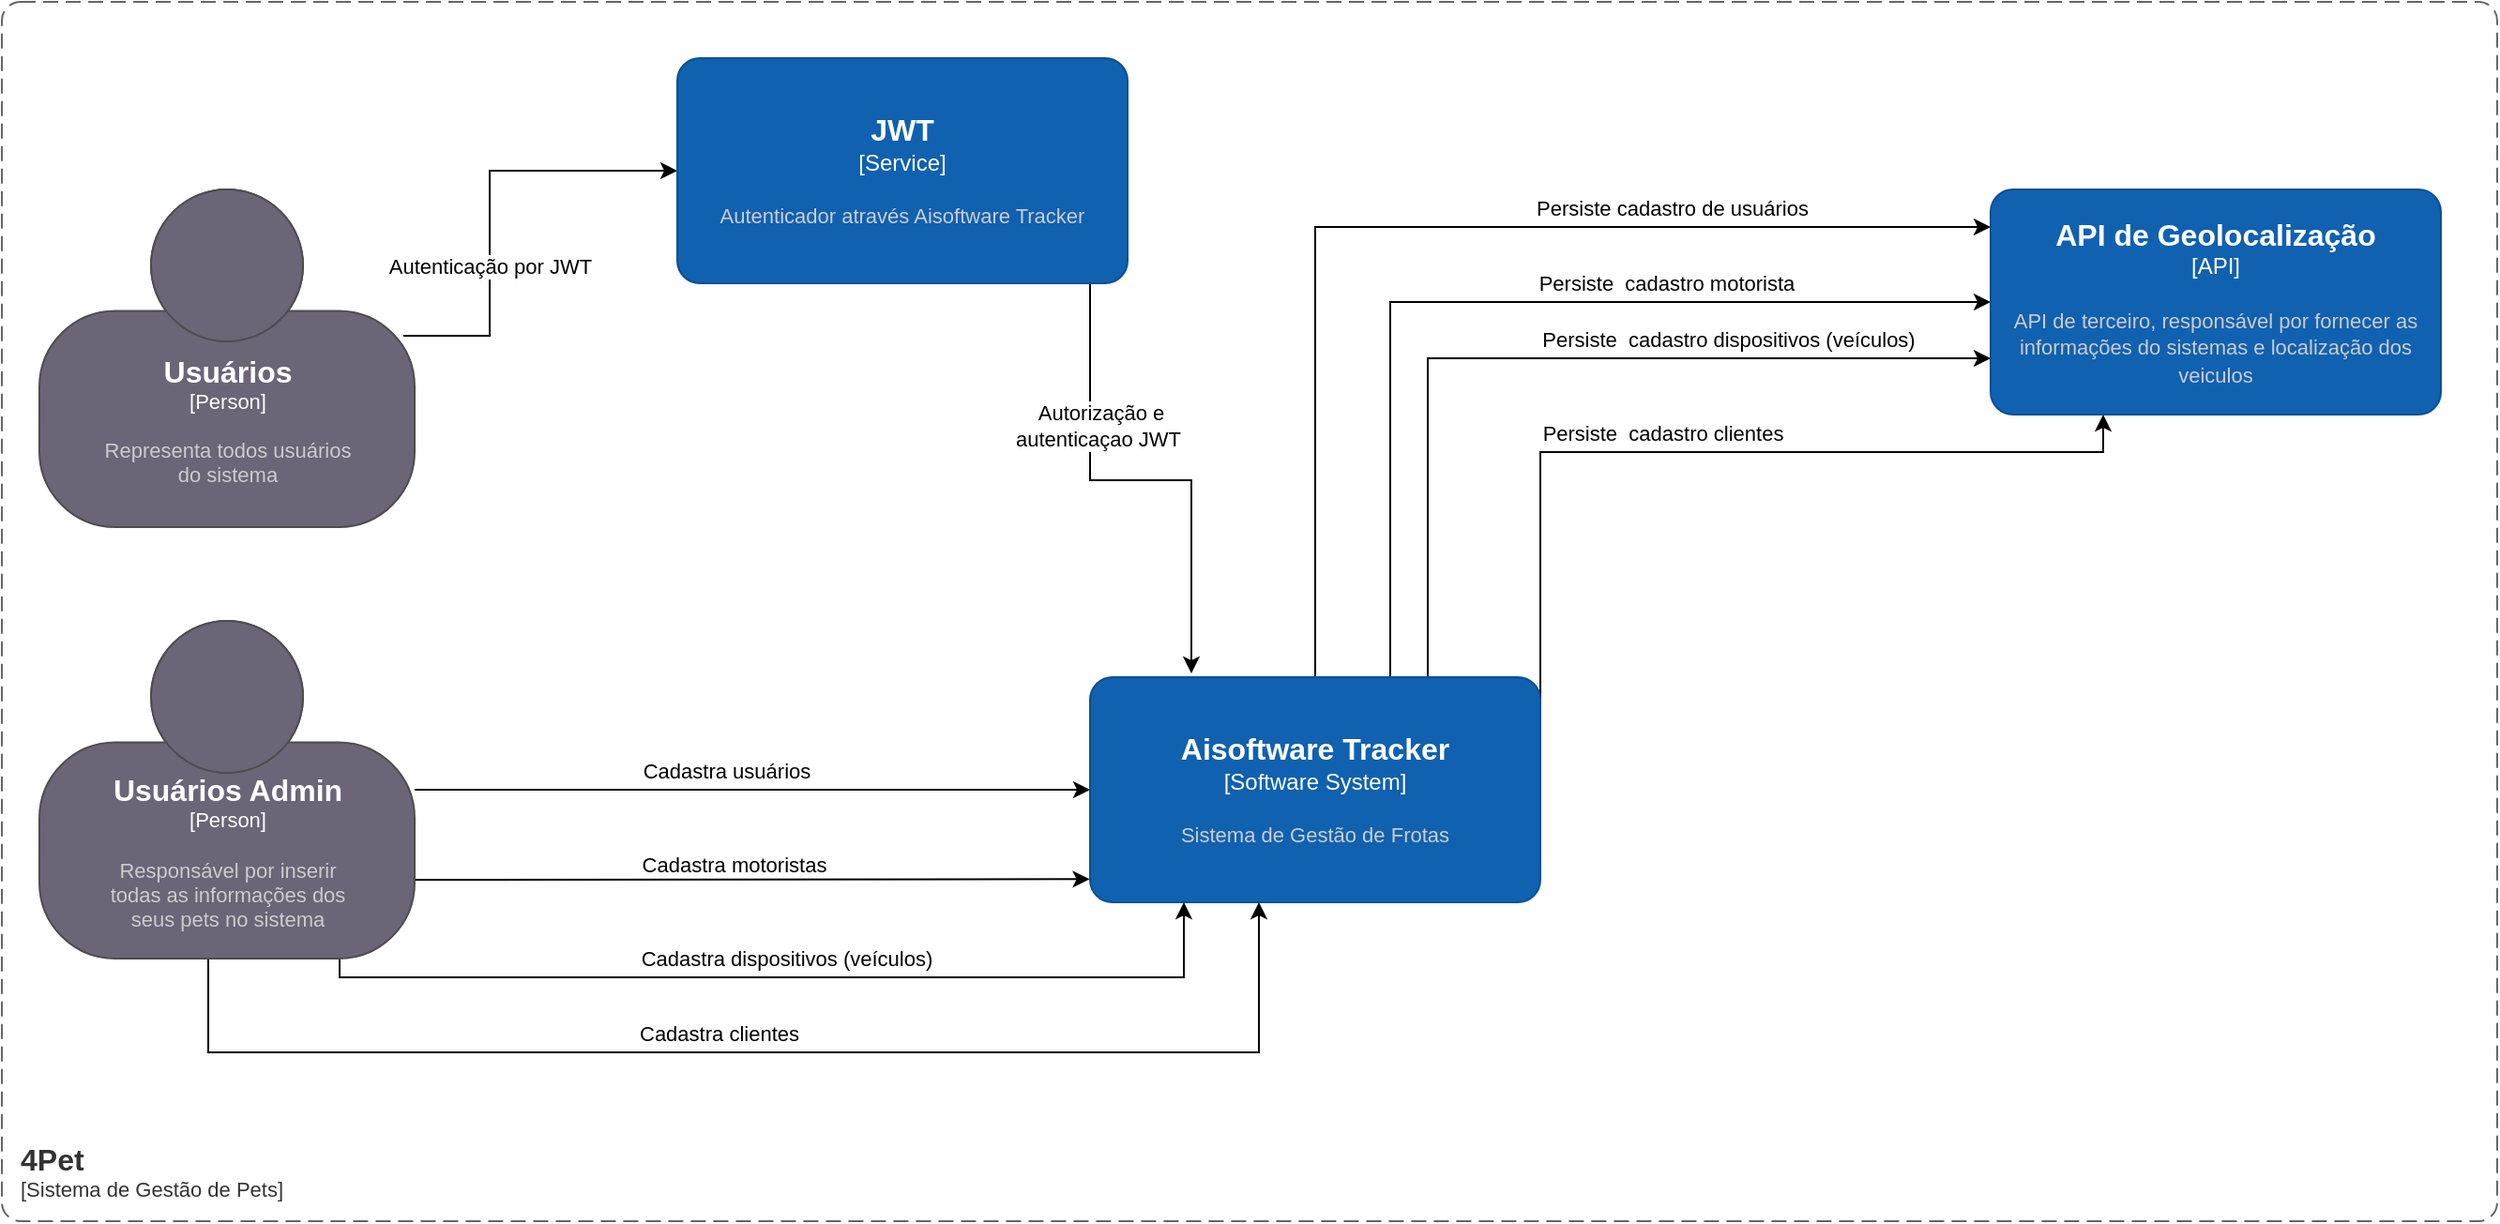 <mxfile version="20.2.3" type="device"><diagram id="1LQYR9zd2X4RSZXD0-Lx" name="Página-1"><mxGraphModel dx="1837" dy="1601" grid="1" gridSize="10" guides="1" tooltips="1" connect="1" arrows="1" fold="1" page="1" pageScale="1" pageWidth="827" pageHeight="1169" math="0" shadow="0"><root><mxCell id="0"/><mxCell id="1" parent="0"/><mxCell id="N31Itm3aYIPk7wBwoB-7-45" style="edgeStyle=orthogonalEdgeStyle;rounded=0;orthogonalLoop=1;jettySize=auto;html=1;" edge="1" parent="1" source="N31Itm3aYIPk7wBwoB-7-12" target="N31Itm3aYIPk7wBwoB-7-36"><mxGeometry relative="1" as="geometry"><Array as="points"><mxPoint x="120" y="40"/></Array></mxGeometry></mxCell><mxCell id="N31Itm3aYIPk7wBwoB-7-52" value="Persiste cadastro de usuários" style="edgeLabel;html=1;align=center;verticalAlign=middle;resizable=0;points=[];" vertex="1" connectable="0" parent="N31Itm3aYIPk7wBwoB-7-45"><mxGeometry x="0.3" y="-2" relative="1" as="geometry"><mxPoint x="40" y="-12" as="offset"/></mxGeometry></mxCell><mxCell id="N31Itm3aYIPk7wBwoB-7-46" style="edgeStyle=orthogonalEdgeStyle;rounded=0;orthogonalLoop=1;jettySize=auto;html=1;entryX=0;entryY=0.5;entryDx=0;entryDy=0;entryPerimeter=0;" edge="1" parent="1" source="N31Itm3aYIPk7wBwoB-7-12" target="N31Itm3aYIPk7wBwoB-7-36"><mxGeometry relative="1" as="geometry"><Array as="points"><mxPoint x="160" y="80"/></Array></mxGeometry></mxCell><mxCell id="N31Itm3aYIPk7wBwoB-7-53" value="Persiste&amp;nbsp; cadastro motorista" style="edgeLabel;html=1;align=center;verticalAlign=middle;resizable=0;points=[];" vertex="1" connectable="0" parent="N31Itm3aYIPk7wBwoB-7-46"><mxGeometry x="0.335" relative="1" as="geometry"><mxPoint y="-10" as="offset"/></mxGeometry></mxCell><mxCell id="N31Itm3aYIPk7wBwoB-7-55" style="edgeStyle=orthogonalEdgeStyle;rounded=0;orthogonalLoop=1;jettySize=auto;html=1;exitX=1;exitY=0.25;exitDx=0;exitDy=0;exitPerimeter=0;entryX=0.25;entryY=1;entryDx=0;entryDy=0;entryPerimeter=0;" edge="1" parent="1" source="N31Itm3aYIPk7wBwoB-7-12" target="N31Itm3aYIPk7wBwoB-7-36"><mxGeometry relative="1" as="geometry"><Array as="points"><mxPoint x="240" y="160"/><mxPoint x="540" y="160"/></Array></mxGeometry></mxCell><mxCell id="N31Itm3aYIPk7wBwoB-7-58" value="Persiste&amp;nbsp; cadastro clientes" style="edgeLabel;html=1;align=center;verticalAlign=middle;resizable=0;points=[];" vertex="1" connectable="0" parent="N31Itm3aYIPk7wBwoB-7-55"><mxGeometry x="0.081" y="3" relative="1" as="geometry"><mxPoint x="-39" y="-7" as="offset"/></mxGeometry></mxCell><mxCell id="N31Itm3aYIPk7wBwoB-7-56" style="edgeStyle=orthogonalEdgeStyle;rounded=0;orthogonalLoop=1;jettySize=auto;html=1;exitX=0.75;exitY=0;exitDx=0;exitDy=0;exitPerimeter=0;entryX=0;entryY=0.75;entryDx=0;entryDy=0;entryPerimeter=0;" edge="1" parent="1" source="N31Itm3aYIPk7wBwoB-7-12" target="N31Itm3aYIPk7wBwoB-7-36"><mxGeometry relative="1" as="geometry"/></mxCell><mxCell id="N31Itm3aYIPk7wBwoB-7-57" value="Persiste&amp;nbsp; cadastro dispositivos (veículos)" style="edgeLabel;html=1;align=center;verticalAlign=middle;resizable=0;points=[];" vertex="1" connectable="0" parent="N31Itm3aYIPk7wBwoB-7-56"><mxGeometry x="0.315" y="4" relative="1" as="geometry"><mxPoint x="21" y="-6" as="offset"/></mxGeometry></mxCell><object placeholders="1" c4Name="Aisoftware Tracker" c4Type="Software System" c4Description="Sistema de Gestão de Frotas " label="&lt;font style=&quot;font-size: 16px&quot;&gt;&lt;b&gt;%c4Name%&lt;/b&gt;&lt;/font&gt;&lt;div&gt;[%c4Type%]&lt;/div&gt;&lt;br&gt;&lt;div&gt;&lt;font style=&quot;font-size: 11px&quot;&gt;&lt;font color=&quot;#cccccc&quot;&gt;%c4Description%&lt;/font&gt;&lt;/div&gt;" id="N31Itm3aYIPk7wBwoB-7-12"><mxCell style="rounded=1;whiteSpace=wrap;html=1;labelBackgroundColor=none;fillColor=#1061B0;fontColor=#ffffff;align=center;arcSize=10;strokeColor=#0D5091;metaEdit=1;resizable=0;points=[[0.25,0,0],[0.5,0,0],[0.75,0,0],[1,0.25,0],[1,0.5,0],[1,0.75,0],[0.75,1,0],[0.5,1,0],[0.25,1,0],[0,0.75,0],[0,0.5,0],[0,0.25,0]];" vertex="1" parent="1"><mxGeometry y="280" width="240" height="120" as="geometry"/></mxCell></object><mxCell id="N31Itm3aYIPk7wBwoB-7-13" style="shape=connector;rounded=0;orthogonalLoop=1;jettySize=auto;html=1;labelBackgroundColor=default;fontFamily=Helvetica;fontSize=11;fontColor=default;endArrow=classic;strokeColor=default;exitX=0.97;exitY=0.433;exitDx=0;exitDy=0;exitPerimeter=0;entryX=0;entryY=0.5;entryDx=0;entryDy=0;entryPerimeter=0;" edge="1" parent="1" source="N31Itm3aYIPk7wBwoB-7-35" target="N31Itm3aYIPk7wBwoB-7-34"><mxGeometry relative="1" as="geometry"><mxPoint x="-440" y="30" as="sourcePoint"/><mxPoint x="-240" y="-10" as="targetPoint"/><Array as="points"><mxPoint x="-320" y="98"/><mxPoint x="-320" y="10"/><mxPoint x="-260" y="10"/></Array></mxGeometry></mxCell><mxCell id="N31Itm3aYIPk7wBwoB-7-14" value="Autenticação por JWT" style="edgeLabel;html=1;align=center;verticalAlign=middle;resizable=0;points=[];fontSize=11;fontFamily=Helvetica;fontColor=default;" vertex="1" connectable="0" parent="N31Itm3aYIPk7wBwoB-7-13"><mxGeometry x="0.117" y="6" relative="1" as="geometry"><mxPoint x="6" y="47" as="offset"/></mxGeometry></mxCell><mxCell id="N31Itm3aYIPk7wBwoB-7-17" style="edgeStyle=orthogonalEdgeStyle;shape=connector;curved=1;rounded=0;orthogonalLoop=1;jettySize=auto;html=1;entryX=0;entryY=0.5;entryDx=0;entryDy=0;entryPerimeter=0;labelBackgroundColor=default;fontFamily=Helvetica;fontSize=11;fontColor=default;endArrow=classic;strokeColor=default;" edge="1" parent="1" source="N31Itm3aYIPk7wBwoB-7-25" target="N31Itm3aYIPk7wBwoB-7-12"><mxGeometry relative="1" as="geometry"/></mxCell><mxCell id="N31Itm3aYIPk7wBwoB-7-18" value="Cadastra usuários" style="edgeLabel;html=1;align=center;verticalAlign=middle;resizable=0;points=[];fontSize=11;fontFamily=Helvetica;fontColor=default;" vertex="1" connectable="0" parent="N31Itm3aYIPk7wBwoB-7-17"><mxGeometry x="-0.298" y="6" relative="1" as="geometry"><mxPoint x="39" y="-4" as="offset"/></mxGeometry></mxCell><mxCell id="N31Itm3aYIPk7wBwoB-7-19" style="edgeStyle=orthogonalEdgeStyle;shape=connector;curved=1;rounded=0;orthogonalLoop=1;jettySize=auto;html=1;entryX=-0.001;entryY=0.897;entryDx=0;entryDy=0;entryPerimeter=0;labelBackgroundColor=default;fontFamily=Helvetica;fontSize=11;fontColor=default;endArrow=classic;strokeColor=default;" edge="1" parent="1" target="N31Itm3aYIPk7wBwoB-7-12"><mxGeometry relative="1" as="geometry"><mxPoint x="-360" y="388" as="sourcePoint"/></mxGeometry></mxCell><mxCell id="N31Itm3aYIPk7wBwoB-7-20" value="Cadastra motoristas" style="edgeLabel;html=1;align=center;verticalAlign=middle;resizable=0;points=[];fontSize=11;fontFamily=Helvetica;fontColor=default;" vertex="1" connectable="0" parent="N31Itm3aYIPk7wBwoB-7-19"><mxGeometry x="0.083" y="2" relative="1" as="geometry"><mxPoint x="-25" y="-6" as="offset"/></mxGeometry></mxCell><mxCell id="N31Itm3aYIPk7wBwoB-7-21" style="edgeStyle=orthogonalEdgeStyle;rounded=0;orthogonalLoop=1;jettySize=auto;html=1;" edge="1" parent="1" source="N31Itm3aYIPk7wBwoB-7-25"><mxGeometry relative="1" as="geometry"><Array as="points"><mxPoint x="-400" y="440"/><mxPoint x="50" y="440"/></Array><mxPoint x="50" y="400" as="targetPoint"/></mxGeometry></mxCell><mxCell id="N31Itm3aYIPk7wBwoB-7-22" value="Cadastra dispositivos (veículos)" style="edgeLabel;html=1;align=center;verticalAlign=middle;resizable=0;points=[];" vertex="1" connectable="0" parent="N31Itm3aYIPk7wBwoB-7-21"><mxGeometry x="-0.152" relative="1" as="geometry"><mxPoint x="36" y="-10" as="offset"/></mxGeometry></mxCell><mxCell id="N31Itm3aYIPk7wBwoB-7-23" style="edgeStyle=orthogonalEdgeStyle;rounded=0;orthogonalLoop=1;jettySize=auto;html=1;" edge="1" parent="1" source="N31Itm3aYIPk7wBwoB-7-25"><mxGeometry relative="1" as="geometry"><mxPoint x="90" y="400" as="targetPoint"/><Array as="points"><mxPoint x="-470" y="480"/><mxPoint x="90" y="480"/></Array></mxGeometry></mxCell><mxCell id="N31Itm3aYIPk7wBwoB-7-24" value="Cadastra clientes" style="edgeLabel;html=1;align=center;verticalAlign=middle;resizable=0;points=[];" vertex="1" connectable="0" parent="N31Itm3aYIPk7wBwoB-7-23"><mxGeometry x="-0.408" y="1" relative="1" as="geometry"><mxPoint x="118" y="-9" as="offset"/></mxGeometry></mxCell><object placeholders="1" c4Name="Usuários Admin" c4Type="Person" c4Description="Responsável por inserir &#10;todas as informações dos &#10;seus pets no sistema" label="&lt;font style=&quot;font-size: 16px&quot;&gt;&lt;b&gt;%c4Name%&lt;/b&gt;&lt;/font&gt;&lt;div&gt;[%c4Type%]&lt;/div&gt;&lt;br&gt;&lt;div&gt;&lt;font style=&quot;font-size: 11px&quot;&gt;&lt;font color=&quot;#cccccc&quot;&gt;%c4Description%&lt;/font&gt;&lt;/div&gt;" id="N31Itm3aYIPk7wBwoB-7-25"><mxCell style="html=1;fontSize=11;dashed=0;whitespace=wrap;fillColor=#6C6477;strokeColor=#4D4D4D;fontColor=#ffffff;shape=mxgraph.c4.person2;align=center;metaEdit=1;points=[[0.5,0,0],[1,0.5,0],[1,0.75,0],[0.75,1,0],[0.5,1,0],[0.25,1,0],[0,0.75,0],[0,0.5,0]];resizable=0;" vertex="1" parent="1"><mxGeometry x="-560" y="250" width="200" height="180" as="geometry"/></mxCell></object><object placeholders="1" c4Name="4Pet" c4Type="SystemScopeBoundary" c4Application="Sistema de Gestão de Pets" label="&lt;font style=&quot;font-size: 16px&quot;&gt;&lt;b&gt;&lt;div style=&quot;text-align: left&quot;&gt;%c4Name%&lt;/div&gt;&lt;/b&gt;&lt;/font&gt;&lt;div style=&quot;text-align: left&quot;&gt;[%c4Application%]&lt;/div&gt;" id="N31Itm3aYIPk7wBwoB-7-26"><mxCell style="rounded=1;fontSize=11;whiteSpace=wrap;html=1;dashed=1;arcSize=20;fillColor=none;strokeColor=#666666;fontColor=#333333;labelBackgroundColor=none;align=left;verticalAlign=bottom;labelBorderColor=none;spacingTop=0;spacing=10;dashPattern=8 4;metaEdit=1;rotatable=0;perimeter=rectanglePerimeter;noLabel=0;labelPadding=0;allowArrows=0;connectable=0;expand=0;recursiveResize=0;editable=1;pointerEvents=0;absoluteArcSize=1;points=[[0.25,0,0],[0.5,0,0],[0.75,0,0],[1,0.25,0],[1,0.5,0],[1,0.75,0],[0.75,1,0],[0.5,1,0],[0.25,1,0],[0,0.75,0],[0,0.5,0],[0,0.25,0]];" vertex="1" parent="1"><mxGeometry x="-580" y="-80" width="1330" height="650" as="geometry"/></mxCell></object><mxCell id="N31Itm3aYIPk7wBwoB-7-38" style="edgeStyle=orthogonalEdgeStyle;rounded=0;orthogonalLoop=1;jettySize=auto;html=1;entryX=0.225;entryY=-0.017;entryDx=0;entryDy=0;entryPerimeter=0;" edge="1" parent="1" source="N31Itm3aYIPk7wBwoB-7-34" target="N31Itm3aYIPk7wBwoB-7-12"><mxGeometry relative="1" as="geometry"><Array as="points"><mxPoint y="175"/><mxPoint x="54" y="175"/></Array></mxGeometry></mxCell><mxCell id="N31Itm3aYIPk7wBwoB-7-39" value="&amp;nbsp;Autorização e &lt;br&gt;autenticaçao JWT&lt;br&gt;" style="edgeLabel;html=1;align=center;verticalAlign=middle;resizable=0;points=[];" vertex="1" connectable="0" parent="N31Itm3aYIPk7wBwoB-7-38"><mxGeometry x="-0.42" y="4" relative="1" as="geometry"><mxPoint as="offset"/></mxGeometry></mxCell><object placeholders="1" c4Name="JWT" c4Type="Service" c4Description="Autenticador através Aisoftware Tracker" label="&lt;font style=&quot;font-size: 16px&quot;&gt;&lt;b&gt;%c4Name%&lt;/b&gt;&lt;/font&gt;&lt;div&gt;[%c4Type%]&lt;/div&gt;&lt;br&gt;&lt;div&gt;&lt;font style=&quot;font-size: 11px&quot;&gt;&lt;font color=&quot;#cccccc&quot;&gt;%c4Description%&lt;/font&gt;&lt;/div&gt;" id="N31Itm3aYIPk7wBwoB-7-34"><mxCell style="rounded=1;whiteSpace=wrap;html=1;labelBackgroundColor=none;fillColor=#1061B0;fontColor=#ffffff;align=center;arcSize=10;strokeColor=#0D5091;metaEdit=1;resizable=0;points=[[0.25,0,0],[0.5,0,0],[0.75,0,0],[1,0.25,0],[1,0.5,0],[1,0.75,0],[0.75,1,0],[0.5,1,0],[0.25,1,0],[0,0.75,0],[0,0.5,0],[0,0.25,0]];" vertex="1" parent="1"><mxGeometry x="-220" y="-50" width="240" height="120" as="geometry"/></mxCell></object><object placeholders="1" c4Name="Usuários" c4Type="Person" c4Description="Representa todos usuários &#10;do sistema" label="&lt;font style=&quot;font-size: 16px&quot;&gt;&lt;b&gt;%c4Name%&lt;/b&gt;&lt;/font&gt;&lt;div&gt;[%c4Type%]&lt;/div&gt;&lt;br&gt;&lt;div&gt;&lt;font style=&quot;font-size: 11px&quot;&gt;&lt;font color=&quot;#cccccc&quot;&gt;%c4Description%&lt;/font&gt;&lt;/div&gt;" id="N31Itm3aYIPk7wBwoB-7-35"><mxCell style="html=1;fontSize=11;dashed=0;whitespace=wrap;fillColor=#6C6477;strokeColor=#4D4D4D;fontColor=#ffffff;shape=mxgraph.c4.person2;align=center;metaEdit=1;points=[[0.5,0,0],[1,0.5,0],[1,0.75,0],[0.75,1,0],[0.5,1,0],[0.25,1,0],[0,0.75,0],[0,0.5,0]];resizable=0;" vertex="1" parent="1"><mxGeometry x="-560" y="20" width="200" height="180" as="geometry"/></mxCell></object><object placeholders="1" c4Name="API de Geolocalização" c4Type="API" c4Description="API de terceiro, responsável por fornecer as informações do sistemas e localização dos veiculos" label="&lt;font style=&quot;font-size: 16px&quot;&gt;&lt;b&gt;%c4Name%&lt;/b&gt;&lt;/font&gt;&lt;div&gt;[%c4Type%]&lt;/div&gt;&lt;br&gt;&lt;div&gt;&lt;font style=&quot;font-size: 11px&quot;&gt;&lt;font color=&quot;#cccccc&quot;&gt;%c4Description%&lt;/font&gt;&lt;/div&gt;" id="N31Itm3aYIPk7wBwoB-7-36"><mxCell style="rounded=1;whiteSpace=wrap;html=1;labelBackgroundColor=none;fillColor=#1061B0;fontColor=#ffffff;align=center;arcSize=10;strokeColor=#0D5091;metaEdit=1;resizable=0;points=[[0.25,0,0],[0.5,0,0],[0.75,0,0],[1,0.25,0],[1,0.5,0],[1,0.75,0],[0.75,1,0],[0.5,1,0],[0.25,1,0],[0,0.75,0],[0,0.5,0],[0,0.25,0]];" vertex="1" parent="1"><mxGeometry x="480" y="20" width="240" height="120" as="geometry"/></mxCell></object></root></mxGraphModel></diagram></mxfile>